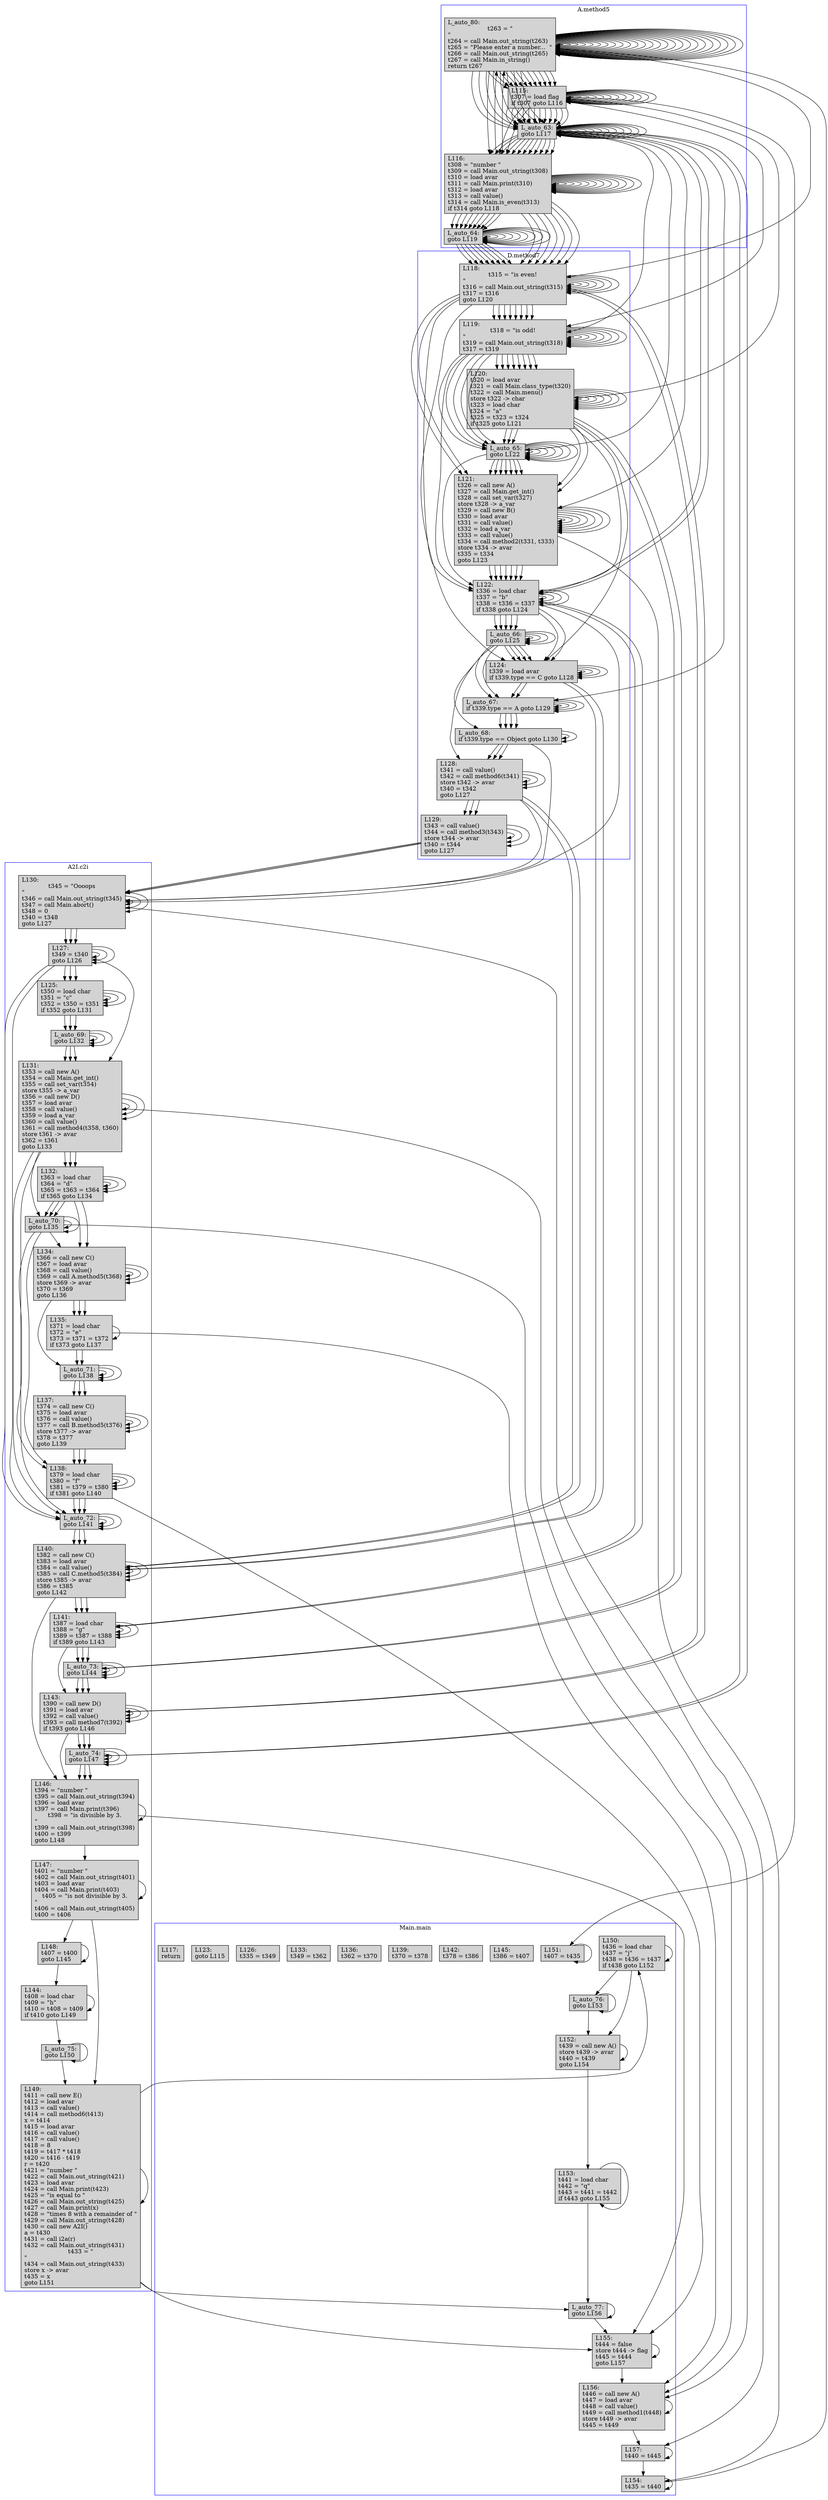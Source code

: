 digraph CFG {
    node [shape=box, style=filled, fillcolor=lightgrey];
    subgraph "cluster_A_method5" {
        label="A.method5";
        color=blue;
    node0 [label="L_auto_0:\lparam num\lt15 = 1\lx = t15\lt16 = 1\ly = t16\l"];
    node1 [label="L3:\lt17 = y <= num\lif t17 goto L4\l"];
    node2 [label="L_auto_1:\lgoto L5\l"];
    node3 [label="L4:\lt18 = x * y\lx = t18\lt19 = 1\lt20 = y + t19\ly = t20\lgoto L3\l"];
    node4 [label="L5:\lt21 = call new E()\lt22 = call set_var(x)\lreturn t22\l"];
    node0 -> node0;
    node0 -> node1;
    node1 -> node1;
    node1 -> node2;
    node1 -> node3;
    node2 -> node2;
    node2 -> node3;
    node3 -> node3;
    node3 -> node0;
    node3 -> node4;
    node4 -> node4;
    }
    subgraph "cluster_A_method1" {
        label="A.method1";
        color=blue;
    node0 [label="L_auto_2:\lparam num\lreturn self\l"];
    node0 -> node0;
    }
    subgraph "cluster_A_method2" {
        label="A.method2";
        color=blue;
    node0 [label="L_auto_3:\lparam num1\lparam num2\lt1 = num1 + num2\lx = t1\lt2 = call new B()\lt3 = call set_var(x)\lreturn t3\l"];
    node0 -> node0;
    }
    subgraph "cluster_A_method3" {
        label="A.method3";
        color=blue;
    node0 [label="L_auto_4:\lparam num\lt4 = ~ num\lx = t4\lt5 = call new C()\lt6 = call set_var(x)\lreturn t6\l"];
    node0 -> node0;
    }
    subgraph "cluster_A_method4" {
        label="A.method4";
        color=blue;
    node0 [label="L_auto_5:\lparam num1\lparam num2\lt7 = num2 < num1\lif t7 goto L0\l"];
    node1 [label="L_auto_6:\lgoto L1\l"];
    node2 [label="L0:\lt8 = num1 - num2\lx = t8\lt9 = call new D()\lt10 = call set_var(x)\lt11 = t10\lgoto L2\l"];
    node3 [label="L1:\lt12 = num2 - num1\lx = t12\lt13 = call new D()\lt14 = call set_var(x)\lt11 = t14\l"];
    node4 [label="L2:\lreturn t11\l"];
    node0 -> node0;
    node0 -> node1;
    node0 -> node2;
    node1 -> node1;
    node1 -> node2;
    node2 -> node2;
    node2 -> node3;
    node3 -> node3;
    }
    subgraph "cluster_A_value" {
        label="A.value";
        color=blue;
    node0 [label="L_auto_7:\lt0 = load var\lreturn t0\l"];
    node0 -> node0;
    }
    subgraph "cluster_A_set_var" {
        label="A.set_var";
        color=blue;
    node0 [label="L_auto_8:\lparam num\lstore num -> var\lreturn self\l"];
    node0 -> node0;
    }
    subgraph "cluster_B_method5" {
        label="B.method5";
        color=blue;
    node0 [label="L_auto_9:\lparam num\lt23 = num * num\lx = t23\lt24 = call new E()\lt25 = call set_var(x)\lreturn t25\l"];
    node0 -> node0;
    }
    subgraph "cluster_C_method5" {
        label="C.method5";
        color=blue;
    node0 [label="L_auto_10:\lparam num\lt29 = num * num\lt30 = t29 * num\lx = t30\lt31 = call new E()\lt32 = call set_var(x)\lreturn t32\l"];
    node0 -> node0;
    }
    subgraph "cluster_C_method6" {
        label="C.method6";
        color=blue;
    node0 [label="L_auto_11:\lparam num\lt26 = ~ num\lx = t26\lt27 = call new A()\lt28 = call set_var(x)\lreturn t28\l"];
    node0 -> node0;
    }
    subgraph "cluster_D_method7" {
        label="D.method7";
        color=blue;
    node0 [label="L_auto_12:\lparam num\lx = num\lt33 = 0\lt34 = x < t33\lif t34 goto L6\l"];
    node1 [label="L_auto_13:\lgoto L7\l"];
    node2 [label="L6:\lt35 = ~ x\lt36 = call D.method7(t35)\lt37 = t36\lgoto L8\l"];
    node3 [label="L7:\lt38 = 0\lt39 = t38 = x\lif t39 goto L9\l"];
    node4 [label="L_auto_14:\lgoto L10\l"];
    node5 [label="L9:\lt40 = true\lt41 = t40\lgoto L11\l"];
    node6 [label="L10:\lt42 = 1\lt43 = t42 = x\lif t43 goto L12\l"];
    node7 [label="L_auto_15:\lgoto L13\l"];
    node8 [label="L12:\lt44 = false\lt45 = t44\lgoto L14\l"];
    node9 [label="L13:\lt46 = 2\lt47 = t46 = x\lif t47 goto L15\l"];
    node10 [label="L_auto_16:\lgoto L16\l"];
    node11 [label="L15:\lt48 = false\lt49 = t48\lgoto L17\l"];
    node12 [label="L16:\lt50 = 3\lt51 = x - t50\lt52 = call D.method7(t51)\lt49 = t52\l"];
    node13 [label="L17:\lt45 = t49\l"];
    node14 [label="L14:\lt41 = t45\l"];
    node15 [label="L11:\lt37 = t41\l"];
    node16 [label="L8:\lreturn t37\l"];
    node0 -> node0;
    node0 -> node1;
    node0 -> node2;
    node1 -> node1;
    node1 -> node2;
    node2 -> node2;
    node2 -> node13;
    node2 -> node3;
    node3 -> node3;
    node3 -> node5;
    node3 -> node4;
    node4 -> node4;
    node4 -> node5;
    node5 -> node12;
    node5 -> node5;
    node5 -> node6;
    node6 -> node6;
    node6 -> node8;
    node6 -> node7;
    node7 -> node7;
    node7 -> node12;
    node8 -> node8;
    node8 -> node9;
    node9 -> node10;
    node9 -> node9;
    node10 -> node12;
    node10 -> node11;
    node11 -> node11;
    node11 -> node12;
    node12 -> node12;
    node12 -> node13;
    node13 -> node13;
    node13 -> node14;
    }
    subgraph "cluster_E_method6" {
        label="E.method6";
        color=blue;
    node0 [label="L_auto_17:\lparam num\lt53 = 8\lt54 = num / t53\lx = t54\lt55 = call new A()\lt56 = call set_var(x)\lreturn t56\l"];
    node0 -> node0;
    }
    subgraph "cluster_A2I_a2i" {
        label="A2I.a2i";
        color=blue;
    node0 [label="L_auto_18:\lparam s\lt141 = call length()\lt142 = 0\lt143 = t141 = t142\lif t143 goto L78\l"];
    node1 [label="L_auto_19:\lgoto L79\l"];
    node2 [label="L78:\lt144 = 0\lt145 = t144\lgoto L80\l"];
    node3 [label="L79:\lt146 = 0\lt147 = 1\lt148 = call substr(t146, t147)\lt149 = \"-\"\lt150 = t148 = t149\lif t150 goto L81\l"];
    node4 [label="L_auto_20:\lgoto L82\l"];
    node5 [label="L81:\lt151 = 1\lt152 = call length()\lt153 = 1\lt154 = t152 - t153\lt155 = call substr(t151, t154)\lt156 = call A2I.a2i_aux(t155)\lt157 = ~ t156\lt158 = t157\lgoto L83\l"];
    node6 [label="L82:\lt159 = 0\lt160 = 1\lt161 = call substr(t159, t160)\lt162 = \"+\"\lt163 = t161 = t162\lif t163 goto L84\l"];
    node7 [label="L_auto_21:\lgoto L85\l"];
    node8 [label="L84:\lt164 = 1\lt165 = call length()\lt166 = 1\lt167 = t165 - t166\lt168 = call substr(t164, t167)\lt169 = call A2I.a2i_aux(t168)\lt170 = t169\lgoto L86\l"];
    node9 [label="L85:\lt171 = call A2I.a2i_aux(s)\lt170 = t171\l"];
    node10 [label="L86:\lt158 = t170\l"];
    node11 [label="L83:\lt145 = t158\l"];
    node12 [label="L80:\lreturn t145\l"];
    node0 -> node0;
    node0 -> node1;
    node0 -> node2;
    node1 -> node1;
    node1 -> node2;
    node2 -> node2;
    node2 -> node10;
    node2 -> node3;
    node3 -> node3;
    node3 -> node5;
    node3 -> node4;
    node4 -> node4;
    node4 -> node5;
    node5 -> node5;
    node5 -> node9;
    node5 -> node6;
    node6 -> node6;
    node6 -> node8;
    node6 -> node7;
    node7 -> node7;
    node7 -> node8;
    node8 -> node8;
    node8 -> node9;
    node9 -> node9;
    node9 -> node10;
    node10 -> node10;
    }
    subgraph "cluster_A2I_i2a" {
        label="A2I.i2a";
        color=blue;
    node0 [label="L_auto_22:\lparam i\lt184 = 0\lt185 = i = t184\lif t185 goto L90\l"];
    node1 [label="L_auto_23:\lgoto L91\l"];
    node2 [label="L90:\lt186 = \"0\"\lt187 = t186\lgoto L92\l"];
    node3 [label="L91:\lt188 = 0\lt189 = t188 < i\lif t189 goto L93\l"];
    node4 [label="L_auto_24:\lgoto L94\l"];
    node5 [label="L93:\lt190 = call A2I.i2a_aux(i)\lt191 = t190\lgoto L95\l"];
    node6 [label="L94:\lt192 = \"-\"\lt193 = 1\lt194 = ~ t193\lt195 = i * t194\lt196 = call A2I.i2a_aux(t195)\lt197 = call concat(t196)\lt191 = t197\l"];
    node7 [label="L95:\lt187 = t191\l"];
    node8 [label="L92:\lreturn t187\l"];
    node0 -> node0;
    node0 -> node1;
    node0 -> node2;
    node1 -> node1;
    node1 -> node2;
    node2 -> node2;
    node2 -> node6;
    node2 -> node3;
    node3 -> node3;
    node3 -> node5;
    node3 -> node4;
    node4 -> node4;
    node4 -> node5;
    node5 -> node6;
    node5 -> node5;
    node6 -> node6;
    node6 -> node7;
    }
    subgraph "cluster_A2I_i2a_aux" {
        label="A2I.i2a_aux";
        color=blue;
    node0 [label="L_auto_25:\lparam i\lt198 = 0\lt199 = i = t198\lif t199 goto L96\l"];
    node1 [label="L_auto_26:\lgoto L97\l"];
    node2 [label="L96:\lt200 = \"\"\lt201 = t200\lgoto L98\l"];
    node3 [label="L97:\lt202 = 10\lt203 = i / t202\lnext = t203\lt204 = call A2I.i2a_aux(next)\lt205 = 10\lt206 = next * t205\lt207 = i - t206\lt208 = call A2I.i2c(t207)\lt209 = call concat(t208)\lt201 = t209\l"];
    node4 [label="L98:\lreturn t201\l"];
    node0 -> node0;
    node0 -> node1;
    node0 -> node2;
    node1 -> node1;
    node1 -> node2;
    node2 -> node2;
    node2 -> node3;
    node3 -> node3;
    }
    subgraph "cluster_A2I_c2i" {
        label="A2I.c2i";
        color=blue;
    node0 [label="L_auto_27:\lparam char\lt57 = \"0\"\lt58 = char = t57\lif t58 goto L18\l"];
    node1 [label="L_auto_28:\lgoto L19\l"];
    node2 [label="L18:\lt59 = 0\lt60 = t59\lgoto L20\l"];
    node3 [label="L19:\lt61 = \"1\"\lt62 = char = t61\lif t62 goto L21\l"];
    node4 [label="L_auto_29:\lgoto L22\l"];
    node5 [label="L21:\lt63 = 1\lt64 = t63\lgoto L23\l"];
    node6 [label="L22:\lt65 = \"2\"\lt66 = char = t65\lif t66 goto L24\l"];
    node7 [label="L_auto_30:\lgoto L25\l"];
    node8 [label="L24:\lt67 = 2\lt68 = t67\lgoto L26\l"];
    node9 [label="L25:\lt69 = \"3\"\lt70 = char = t69\lif t70 goto L27\l"];
    node10 [label="L_auto_31:\lgoto L28\l"];
    node11 [label="L27:\lt71 = 3\lt72 = t71\lgoto L29\l"];
    node12 [label="L28:\lt73 = \"4\"\lt74 = char = t73\lif t74 goto L30\l"];
    node13 [label="L_auto_32:\lgoto L31\l"];
    node14 [label="L30:\lt75 = 4\lt76 = t75\lgoto L32\l"];
    node15 [label="L31:\lt77 = \"5\"\lt78 = char = t77\lif t78 goto L33\l"];
    node16 [label="L_auto_33:\lgoto L34\l"];
    node17 [label="L33:\lt79 = 5\lt80 = t79\lgoto L35\l"];
    node18 [label="L34:\lt81 = \"6\"\lt82 = char = t81\lif t82 goto L36\l"];
    node19 [label="L_auto_34:\lgoto L37\l"];
    node20 [label="L36:\lt83 = 6\lt84 = t83\lgoto L38\l"];
    node21 [label="L37:\lt85 = \"7\"\lt86 = char = t85\lif t86 goto L39\l"];
    node22 [label="L_auto_35:\lgoto L40\l"];
    node23 [label="L39:\lt87 = 7\lt88 = t87\lgoto L41\l"];
    node24 [label="L40:\lt89 = \"8\"\lt90 = char = t89\lif t90 goto L42\l"];
    node25 [label="L_auto_36:\lgoto L43\l"];
    node26 [label="L42:\lt91 = 8\lt92 = t91\lgoto L44\l"];
    node27 [label="L43:\lt93 = \"9\"\lt94 = char = t93\lif t94 goto L45\l"];
    node28 [label="L_auto_37:\lgoto L46\l"];
    node29 [label="L45:\lt95 = 9\lt96 = t95\lgoto L47\l"];
    node30 [label="L46:\lt97 = call A2I.abort()\lt98 = 0\lt96 = t98\l"];
    node31 [label="L47:\lt92 = t96\l"];
    node32 [label="L44:\lt88 = t92\l"];
    node33 [label="L41:\lt84 = t88\l"];
    node34 [label="L38:\lt80 = t84\l"];
    node35 [label="L35:\lt76 = t80\l"];
    node36 [label="L32:\lt72 = t76\l"];
    node37 [label="L29:\lt68 = t72\l"];
    node38 [label="L26:\lt64 = t68\l"];
    node39 [label="L23:\lt60 = t64\l"];
    node40 [label="L20:\lreturn t60\l"];
    node0 -> node0;
    node0 -> node1;
    node0 -> node2;
    node1 -> node1;
    node1 -> node2;
    node2 -> node2;
    node2 -> node34;
    node2 -> node3;
    node3 -> node3;
    node3 -> node5;
    node3 -> node4;
    node4 -> node4;
    node4 -> node5;
    node5 -> node33;
    node5 -> node5;
    node5 -> node6;
    node6 -> node6;
    node6 -> node8;
    node6 -> node7;
    node7 -> node7;
    node7 -> node32;
    node8 -> node8;
    node8 -> node9;
    node9 -> node10;
    node9 -> node9;
    node10 -> node31;
    node10 -> node11;
    node11 -> node11;
    node11 -> node12;
    node11 -> node13;
    node12 -> node12;
    node12 -> node30;
    node13 -> node13;
    node13 -> node14;
    node14 -> node14;
    node14 -> node15;
    node15 -> node15;
    node15 -> node30;
    node15 -> node16;
    node16 -> node16;
    node16 -> node17;
    node17 -> node17;
    node17 -> node18;
    node18 -> node18;
    node18 -> node29;
    node18 -> node19;
    node19 -> node19;
    node19 -> node20;
    node20 -> node21;
    node20 -> node20;
    node21 -> node29;
    node21 -> node21;
    node21 -> node22;
    node22 -> node22;
    node22 -> node23;
    node22 -> node24;
    node23 -> node23;
    node23 -> node28;
    node24 -> node24;
    node24 -> node25;
    node25 -> node26;
    node26 -> node26;
    node26 -> node27;
    node27 -> node27;
    node27 -> node28;
    node28 -> node28;
    node28 -> node29;
    node29 -> node29;
    node29 -> node30;
    node30 -> node30;
    node30 -> node31;
    node31 -> node31;
    node31 -> node32;
    node32 -> node32;
    node32 -> node33;
    node33 -> node33;
    node33 -> node34;
    node34 -> node34;
    node34 -> node35;
    }
    subgraph "cluster_A2I_i2c" {
        label="A2I.i2c";
        color=blue;
    node0 [label="L_auto_38:\lparam i\lt99 = 0\lt100 = i = t99\lif t100 goto L48\l"];
    node1 [label="L_auto_39:\lgoto L49\l"];
    node2 [label="L48:\lt101 = \"0\"\lt102 = t101\lgoto L50\l"];
    node3 [label="L49:\lt103 = 1\lt104 = i = t103\lif t104 goto L51\l"];
    node4 [label="L_auto_40:\lgoto L52\l"];
    node5 [label="L51:\lt105 = \"1\"\lt106 = t105\lgoto L53\l"];
    node6 [label="L52:\lt107 = 2\lt108 = i = t107\lif t108 goto L54\l"];
    node7 [label="L_auto_41:\lgoto L55\l"];
    node8 [label="L54:\lt109 = \"2\"\lt110 = t109\lgoto L56\l"];
    node9 [label="L55:\lt111 = 3\lt112 = i = t111\lif t112 goto L57\l"];
    node10 [label="L_auto_42:\lgoto L58\l"];
    node11 [label="L57:\lt113 = \"3\"\lt114 = t113\lgoto L59\l"];
    node12 [label="L58:\lt115 = 4\lt116 = i = t115\lif t116 goto L60\l"];
    node13 [label="L_auto_43:\lgoto L61\l"];
    node14 [label="L60:\lt117 = \"4\"\lt118 = t117\lgoto L62\l"];
    node15 [label="L61:\lt119 = 5\lt120 = i = t119\lif t120 goto L63\l"];
    node16 [label="L_auto_44:\lgoto L64\l"];
    node17 [label="L63:\lt121 = \"5\"\lt122 = t121\lgoto L65\l"];
    node18 [label="L64:\lt123 = 6\lt124 = i = t123\lif t124 goto L66\l"];
    node19 [label="L_auto_45:\lgoto L67\l"];
    node20 [label="L66:\lt125 = \"6\"\lt126 = t125\lgoto L68\l"];
    node21 [label="L67:\lt127 = 7\lt128 = i = t127\lif t128 goto L69\l"];
    node22 [label="L_auto_46:\lgoto L70\l"];
    node23 [label="L69:\lt129 = \"7\"\lt130 = t129\lgoto L71\l"];
    node24 [label="L70:\lt131 = 8\lt132 = i = t131\lif t132 goto L72\l"];
    node25 [label="L_auto_47:\lgoto L73\l"];
    node26 [label="L72:\lt133 = \"8\"\lt134 = t133\lgoto L74\l"];
    node27 [label="L73:\lt135 = 9\lt136 = i = t135\lif t136 goto L75\l"];
    node28 [label="L_auto_48:\lgoto L76\l"];
    node29 [label="L75:\lt137 = \"9\"\lt138 = t137\lgoto L77\l"];
    node30 [label="L76:\lt139 = call A2I.abort()\lt140 = \"\"\lt138 = t140\l"];
    node31 [label="L77:\lt134 = t138\l"];
    node32 [label="L74:\lt130 = t134\l"];
    node33 [label="L71:\lt126 = t130\l"];
    node34 [label="L68:\lt122 = t126\l"];
    node35 [label="L65:\lt118 = t122\l"];
    node36 [label="L62:\lt114 = t118\l"];
    node37 [label="L59:\lt110 = t114\l"];
    node38 [label="L56:\lt106 = t110\l"];
    node39 [label="L53:\lt102 = t106\l"];
    node40 [label="L50:\lreturn t102\l"];
    node0 -> node0;
    node0 -> node1;
    node0 -> node2;
    node1 -> node1;
    node1 -> node2;
    node2 -> node2;
    node2 -> node34;
    node2 -> node3;
    node3 -> node3;
    node3 -> node5;
    node3 -> node4;
    node4 -> node4;
    node4 -> node5;
    node5 -> node33;
    node5 -> node5;
    node5 -> node6;
    node6 -> node6;
    node6 -> node8;
    node6 -> node7;
    node7 -> node7;
    node7 -> node32;
    node8 -> node8;
    node8 -> node9;
    node9 -> node10;
    node9 -> node9;
    node10 -> node31;
    node10 -> node11;
    node11 -> node11;
    node11 -> node12;
    node11 -> node13;
    node12 -> node12;
    node12 -> node30;
    node13 -> node13;
    node13 -> node14;
    node14 -> node14;
    node14 -> node15;
    node15 -> node15;
    node15 -> node30;
    node15 -> node16;
    node16 -> node16;
    node16 -> node17;
    node17 -> node17;
    node17 -> node18;
    node18 -> node18;
    node18 -> node29;
    node18 -> node19;
    node19 -> node19;
    node19 -> node20;
    node20 -> node21;
    node20 -> node20;
    node21 -> node29;
    node21 -> node21;
    node21 -> node22;
    node22 -> node22;
    node22 -> node23;
    node22 -> node24;
    node23 -> node23;
    node23 -> node28;
    node24 -> node24;
    node24 -> node25;
    node25 -> node26;
    node26 -> node26;
    node26 -> node27;
    node27 -> node27;
    node27 -> node28;
    node28 -> node28;
    node28 -> node29;
    node29 -> node29;
    node29 -> node30;
    node30 -> node30;
    node30 -> node31;
    node31 -> node31;
    node31 -> node32;
    node32 -> node32;
    node32 -> node33;
    node33 -> node33;
    node33 -> node34;
    node34 -> node34;
    node34 -> node35;
    }
    subgraph "cluster_A2I_a2i_aux" {
        label="A2I.a2i_aux";
        color=blue;
    node0 [label="L_auto_49:\lparam s\lt172 = 0\lint = t172\lt173 = call length()\lj = t173\lt174 = 0\li = t174\l"];
    node1 [label="L87:\lt175 = i < j\lif t175 goto L88\l"];
    node2 [label="L_auto_50:\lgoto L89\l"];
    node3 [label="L88:\lt176 = 10\lt177 = int * t176\lt178 = 1\lt179 = call substr(i, t178)\lt180 = call A2I.c2i(t179)\lt181 = t177 + t180\lint = t181\lt182 = 1\lt183 = i + t182\li = t183\lgoto L87\l"];
    node4 [label="L89:\lreturn int\l"];
    node0 -> node0;
    node0 -> node1;
    node1 -> node1;
    node1 -> node2;
    node1 -> node3;
    node2 -> node2;
    node2 -> node3;
    node3 -> node3;
    node3 -> node0;
    }
    subgraph "cluster_Main_print" {
        label="Main.print";
        color=blue;
    node0 [label="L_auto_51:\lparam var\lt300 = call new A2I()\lz = t300\lt301 = call value()\lt302 = call i2a(t301)\lt303 = call Main.out_string(t302)\lt304 = \" \"\lt305 = call Main.out_string(t304)\lreturn t305\l"];
    node0 -> node0;
    }
    subgraph "cluster_Main_class_type" {
        label="Main.class_type";
        color=blue;
    node0 [label="L_auto_52:\lparam var\lif var.type == A goto L109\l"];
    node1 [label="L_auto_53:\lif var.type == B goto L110\l"];
    node2 [label="L_auto_54:\lif var.type == C goto L111\l"];
    node3 [label="L_auto_55:\lif var.type == D goto L112\l"];
    node4 [label="L_auto_56:\lif var.type == E goto L113\l"];
    node5 [label="L_auto_57:\lif var.type == Object goto L114\l"];
    node6 [label="L109:\lt288 = \"Class type is now A\n\"\lt289 = call Main.out_string(t288)\lt287 = t289\lgoto L108\l"];
    node7 [label="L110:\lt290 = \"Class type is now B\n\"\lt291 = call Main.out_string(t290)\lt287 = t291\lgoto L108\l"];
    node8 [label="L111:\lt292 = \"Class type is now C\n\"\lt293 = call Main.out_string(t292)\lt287 = t293\lgoto L108\l"];
    node9 [label="L112:\lt294 = \"Class type is now D\n\"\lt295 = call Main.out_string(t294)\lt287 = t295\lgoto L108\l"];
    node10 [label="L113:\lt296 = \"Class type is now E\n\"\lt297 = call Main.out_string(t296)\lt287 = t297\lgoto L108\l"];
    node11 [label="L114:\lt298 = \"Oooops\n\"\lt299 = call Main.out_string(t298)\lt287 = t299\lgoto L108\l"];
    node12 [label="L108:\lreturn t287\l"];
    node0 -> node0;
    node0 -> node3;
    node0 -> node1;
    node0 -> node5;
    node1 -> node6;
    node1 -> node1;
    node1 -> node2;
    node1 -> node7;
    node2 -> node2;
    node2 -> node8;
    node2 -> node9;
    node2 -> node3;
    node3 -> node3;
    node3 -> node4;
    node4 -> node4;
    node4 -> node5;
    node5 -> node10;
    node5 -> node6;
    node6 -> node6;
    node6 -> node10;
    node6 -> node7;
    node7 -> node7;
    node7 -> node10;
    node7 -> node8;
    node8 -> node8;
    node8 -> node10;
    node8 -> node9;
    node9 -> node9;
    node9 -> node10;
    node10 -> node10;
    node10 -> node11;
    }
    subgraph "cluster_Main_is_even" {
        label="Main.is_even";
        color=blue;
    node0 [label="L_auto_58:\lparam num\lx = num\lt271 = 0\lt272 = x < t271\lif t272 goto L99\l"];
    node1 [label="L_auto_59:\lgoto L100\l"];
    node2 [label="L99:\lt273 = ~ x\lt274 = call Main.is_even(t273)\lt275 = t274\lgoto L101\l"];
    node3 [label="L100:\lt276 = 0\lt277 = t276 = x\lif t277 goto L102\l"];
    node4 [label="L_auto_60:\lgoto L103\l"];
    node5 [label="L102:\lt278 = true\lt279 = t278\lgoto L104\l"];
    node6 [label="L103:\lt280 = 1\lt281 = t280 = x\lif t281 goto L105\l"];
    node7 [label="L_auto_61:\lgoto L106\l"];
    node8 [label="L105:\lt282 = false\lt283 = t282\lgoto L107\l"];
    node9 [label="L106:\lt284 = 2\lt285 = x - t284\lt286 = call Main.is_even(t285)\lt283 = t286\l"];
    node10 [label="L107:\lt279 = t283\l"];
    node11 [label="L104:\lt275 = t279\l"];
    node12 [label="L101:\lreturn t275\l"];
    node0 -> node0;
    node0 -> node1;
    node0 -> node2;
    node1 -> node1;
    node1 -> node2;
    node2 -> node2;
    node2 -> node10;
    node2 -> node3;
    node3 -> node3;
    node3 -> node5;
    node3 -> node4;
    node4 -> node4;
    node4 -> node5;
    node5 -> node9;
    node5 -> node5;
    node5 -> node6;
    node6 -> node6;
    node6 -> node8;
    node6 -> node7;
    node7 -> node7;
    node7 -> node9;
    node8 -> node8;
    node8 -> node9;
    node9 -> node9;
    node9 -> node10;
    node10 -> node10;
    }
    subgraph "cluster_Main_main" {
        label="Main.main";
        color=blue;
    node0 [label="L_auto_62:\lt306 = call new A()\lstore t306 -> avar\l"];
    node1 [label="L115:\lt307 = load flag\lif t307 goto L116\l"];
    node2 [label="L_auto_63:\lgoto L117\l"];
    node3 [label="L116:\lt308 = \"number \"\lt309 = call Main.out_string(t308)\lt310 = load avar\lt311 = call Main.print(t310)\lt312 = load avar\lt313 = call value()\lt314 = call Main.is_even(t313)\lif t314 goto L118\l"];
    node4 [label="L_auto_64:\lgoto L119\l"];
    node5 [label="L118:\lt315 = \"is even!\n\"\lt316 = call Main.out_string(t315)\lt317 = t316\lgoto L120\l"];
    node6 [label="L119:\lt318 = \"is odd!\n\"\lt319 = call Main.out_string(t318)\lt317 = t319\l"];
    node7 [label="L120:\lt320 = load avar\lt321 = call Main.class_type(t320)\lt322 = call Main.menu()\lstore t322 -> char\lt323 = load char\lt324 = \"a\"\lt325 = t323 = t324\lif t325 goto L121\l"];
    node8 [label="L_auto_65:\lgoto L122\l"];
    node9 [label="L121:\lt326 = call new A()\lt327 = call Main.get_int()\lt328 = call set_var(t327)\lstore t328 -> a_var\lt329 = call new B()\lt330 = load avar\lt331 = call value()\lt332 = load a_var\lt333 = call value()\lt334 = call method2(t331, t333)\lstore t334 -> avar\lt335 = t334\lgoto L123\l"];
    node10 [label="L122:\lt336 = load char\lt337 = \"b\"\lt338 = t336 = t337\lif t338 goto L124\l"];
    node11 [label="L_auto_66:\lgoto L125\l"];
    node12 [label="L124:\lt339 = load avar\lif t339.type == C goto L128\l"];
    node13 [label="L_auto_67:\lif t339.type == A goto L129\l"];
    node14 [label="L_auto_68:\lif t339.type == Object goto L130\l"];
    node15 [label="L128:\lt341 = call value()\lt342 = call method6(t341)\lstore t342 -> avar\lt340 = t342\lgoto L127\l"];
    node16 [label="L129:\lt343 = call value()\lt344 = call method3(t343)\lstore t344 -> avar\lt340 = t344\lgoto L127\l"];
    node17 [label="L130:\lt345 = \"Oooops\n\"\lt346 = call Main.out_string(t345)\lt347 = call Main.abort()\lt348 = 0\lt340 = t348\lgoto L127\l"];
    node18 [label="L127:\lt349 = t340\lgoto L126\l"];
    node19 [label="L125:\lt350 = load char\lt351 = \"c\"\lt352 = t350 = t351\lif t352 goto L131\l"];
    node20 [label="L_auto_69:\lgoto L132\l"];
    node21 [label="L131:\lt353 = call new A()\lt354 = call Main.get_int()\lt355 = call set_var(t354)\lstore t355 -> a_var\lt356 = call new D()\lt357 = load avar\lt358 = call value()\lt359 = load a_var\lt360 = call value()\lt361 = call method4(t358, t360)\lstore t361 -> avar\lt362 = t361\lgoto L133\l"];
    node22 [label="L132:\lt363 = load char\lt364 = \"d\"\lt365 = t363 = t364\lif t365 goto L134\l"];
    node23 [label="L_auto_70:\lgoto L135\l"];
    node24 [label="L134:\lt366 = call new C()\lt367 = load avar\lt368 = call value()\lt369 = call A.method5(t368)\lstore t369 -> avar\lt370 = t369\lgoto L136\l"];
    node25 [label="L135:\lt371 = load char\lt372 = \"e\"\lt373 = t371 = t372\lif t373 goto L137\l"];
    node26 [label="L_auto_71:\lgoto L138\l"];
    node27 [label="L137:\lt374 = call new C()\lt375 = load avar\lt376 = call value()\lt377 = call B.method5(t376)\lstore t377 -> avar\lt378 = t377\lgoto L139\l"];
    node28 [label="L138:\lt379 = load char\lt380 = \"f\"\lt381 = t379 = t380\lif t381 goto L140\l"];
    node29 [label="L_auto_72:\lgoto L141\l"];
    node30 [label="L140:\lt382 = call new C()\lt383 = load avar\lt384 = call value()\lt385 = call C.method5(t384)\lstore t385 -> avar\lt386 = t385\lgoto L142\l"];
    node31 [label="L141:\lt387 = load char\lt388 = \"g\"\lt389 = t387 = t388\lif t389 goto L143\l"];
    node32 [label="L_auto_73:\lgoto L144\l"];
    node33 [label="L143:\lt390 = call new D()\lt391 = load avar\lt392 = call value()\lt393 = call method7(t392)\lif t393 goto L146\l"];
    node34 [label="L_auto_74:\lgoto L147\l"];
    node35 [label="L146:\lt394 = \"number \"\lt395 = call Main.out_string(t394)\lt396 = load avar\lt397 = call Main.print(t396)\lt398 = \"is divisible by 3.\n\"\lt399 = call Main.out_string(t398)\lt400 = t399\lgoto L148\l"];
    node36 [label="L147:\lt401 = \"number \"\lt402 = call Main.out_string(t401)\lt403 = load avar\lt404 = call Main.print(t403)\lt405 = \"is not divisible by 3.\n\"\lt406 = call Main.out_string(t405)\lt400 = t406\l"];
    node37 [label="L148:\lt407 = t400\lgoto L145\l"];
    node38 [label="L144:\lt408 = load char\lt409 = \"h\"\lt410 = t408 = t409\lif t410 goto L149\l"];
    node39 [label="L_auto_75:\lgoto L150\l"];
    node40 [label="L149:\lt411 = call new E()\lt412 = load avar\lt413 = call value()\lt414 = call method6(t413)\lx = t414\lt415 = load avar\lt416 = call value()\lt417 = call value()\lt418 = 8\lt419 = t417 * t418\lt420 = t416 - t419\lr = t420\lt421 = \"number \"\lt422 = call Main.out_string(t421)\lt423 = load avar\lt424 = call Main.print(t423)\lt425 = \"is equal to \"\lt426 = call Main.out_string(t425)\lt427 = call Main.print(x)\lt428 = \"times 8 with a remainder of \"\lt429 = call Main.out_string(t428)\lt430 = call new A2I()\la = t430\lt431 = call i2a(r)\lt432 = call Main.out_string(t431)\lt433 = \"\n\"\lt434 = call Main.out_string(t433)\lstore x -> avar\lt435 = x\lgoto L151\l"];
    node41 [label="L150:\lt436 = load char\lt437 = \"j\"\lt438 = t436 = t437\lif t438 goto L152\l"];
    node42 [label="L_auto_76:\lgoto L153\l"];
    node43 [label="L152:\lt439 = call new A()\lstore t439 -> avar\lt440 = t439\lgoto L154\l"];
    node44 [label="L153:\lt441 = load char\lt442 = \"q\"\lt443 = t441 = t442\lif t443 goto L155\l"];
    node45 [label="L_auto_77:\lgoto L156\l"];
    node46 [label="L155:\lt444 = false\lstore t444 -> flag\lt445 = t444\lgoto L157\l"];
    node47 [label="L156:\lt446 = call new A()\lt447 = load avar\lt448 = call value()\lt449 = call method1(t448)\lstore t449 -> avar\lt445 = t449\l"];
    node48 [label="L157:\lt440 = t445\l"];
    node49 [label="L154:\lt435 = t440\l"];
    node50 [label="L151:\lt407 = t435\l"];
    node51 [label="L145:\lt386 = t407\l"];
    node52 [label="L142:\lt378 = t386\l"];
    node53 [label="L139:\lt370 = t378\l"];
    node54 [label="L136:\lt362 = t370\l"];
    node55 [label="L133:\lt349 = t362\l"];
    node56 [label="L126:\lt335 = t349\l"];
    node57 [label="L123:\lgoto L115\l"];
    node58 [label="L117:\lreturn\l"];
    node0 -> node0;
    node0 -> node1;
    node1 -> node1;
    node1 -> node2;
    node1 -> node50;
    node2 -> node2;
    node2 -> node3;
    node3 -> node3;
    node3 -> node5;
    node3 -> node4;
    node4 -> node4;
    node4 -> node5;
    node5 -> node5;
    node5 -> node6;
    node6 -> node6;
    node6 -> node7;
    node7 -> node7;
    node7 -> node9;
    node7 -> node8;
    node8 -> node8;
    node8 -> node9;
    node9 -> node9;
    node9 -> node49;
    node9 -> node10;
    node10 -> node10;
    node10 -> node17;
    node10 -> node11;
    node10 -> node12;
    node11 -> node14;
    node11 -> node11;
    node11 -> node15;
    node11 -> node12;
    node12 -> node12;
    node12 -> node13;
    node13 -> node13;
    node13 -> node14;
    node14 -> node17;
    node14 -> node15;
    node15 -> node15;
    node15 -> node17;
    node15 -> node16;
    node16 -> node16;
    node16 -> node17;
    node17 -> node17;
    node17 -> node48;
    node17 -> node18;
    node18 -> node18;
    node18 -> node21;
    node18 -> node19;
    node19 -> node19;
    node19 -> node20;
    node20 -> node20;
    node20 -> node21;
    node21 -> node21;
    node21 -> node47;
    node21 -> node23;
    node21 -> node22;
    node22 -> node22;
    node22 -> node23;
    node23 -> node47;
    node23 -> node24;
    node24 -> node24;
    node24 -> node26;
    node24 -> node25;
    node25 -> node25;
    node25 -> node47;
    node26 -> node26;
    node26 -> node27;
    node27 -> node27;
    node27 -> node28;
    node28 -> node28;
    node28 -> node46;
    node28 -> node29;
    node29 -> node29;
    node29 -> node30;
    node30 -> node30;
    node30 -> node35;
    node30 -> node31;
    node31 -> node31;
    node31 -> node33;
    node31 -> node32;
    node32 -> node32;
    node32 -> node33;
    node33 -> node33;
    node33 -> node35;
    node33 -> node34;
    node34 -> node34;
    node34 -> node35;
    node35 -> node35;
    node35 -> node46;
    node35 -> node36;
    node36 -> node36;
    node36 -> node40;
    node36 -> node37;
    node37 -> node37;
    node37 -> node38;
    node38 -> node38;
    node38 -> node39;
    node39 -> node39;
    node39 -> node40;
    node40 -> node40;
    node40 -> node46;
    node40 -> node45;
    node40 -> node41;
    node41 -> node41;
    node41 -> node43;
    node41 -> node42;
    node42 -> node42;
    node42 -> node43;
    node43 -> node44;
    node43 -> node43;
    node44 -> node44;
    node44 -> node45;
    node45 -> node45;
    node45 -> node46;
    node46 -> node46;
    node46 -> node47;
    node47 -> node47;
    node47 -> node48;
    node48 -> node48;
    node48 -> node49;
    node49 -> node49;
    node49 -> node0;
    node50 -> node50;
    }
    subgraph "cluster_Main_menu" {
        label="Main.menu";
        color=blue;
    node0 [label="L_auto_78:\lt210 = \"\n\tTo add a number to \"\lt211 = call Main.out_string(t210)\lt212 = load avar\lt213 = call Main.print(t212)\lt214 = \"...enter a:\n\"\lt215 = call Main.out_string(t214)\lt216 = \"\tTo negate \"\lt217 = call Main.out_string(t216)\lt218 = load avar\lt219 = call Main.print(t218)\lt220 = \"...enter b:\n\"\lt221 = call Main.out_string(t220)\lt222 = \"\tTo find the difference between \"\lt223 = call Main.out_string(t222)\lt224 = load avar\lt225 = call Main.print(t224)\lt226 = \"and another number...enter c:\n\"\lt227 = call Main.out_string(t226)\lt228 = \"\tTo find the factorial of \"\lt229 = call Main.out_string(t228)\lt230 = load avar\lt231 = call Main.print(t230)\lt232 = \"...enter d:\n\"\lt233 = call Main.out_string(t232)\lt234 = \"\tTo square \"\lt235 = call Main.out_string(t234)\lt236 = load avar\lt237 = call Main.print(t236)\lt238 = \"...enter e:\n\"\lt239 = call Main.out_string(t238)\lt240 = \"\tTo cube \"\lt241 = call Main.out_string(t240)\lt242 = load avar\lt243 = call Main.print(t242)\lt244 = \"...enter f:\n\"\lt245 = call Main.out_string(t244)\lt246 = \"\tTo find out if \"\lt247 = call Main.out_string(t246)\lt248 = load avar\lt249 = call Main.print(t248)\lt250 = \"is a multiple of 3...enter g:\n\"\lt251 = call Main.out_string(t250)\lt252 = \"\tTo divide \"\lt253 = call Main.out_string(t252)\lt254 = load avar\lt255 = call Main.print(t254)\lt256 = \"by 8...enter h:\n\"\lt257 = call Main.out_string(t256)\lt258 = \"\tTo get a new number...enter j:\n\"\lt259 = call Main.out_string(t258)\lt260 = \"\tTo quit...enter q:\n\n\"\lt261 = call Main.out_string(t260)\lt262 = call Main.in_string()\lreturn t262\l"];
    node0 -> node0;
    }
    subgraph "cluster_Main_get_int" {
        label="Main.get_int";
        color=blue;
    node0 [label="L_auto_79:\lt268 = call new A2I()\lz = t268\lt269 = call Main.prompt()\ls = t269\lt270 = call a2i(s)\lreturn t270\l"];
    node0 -> node0;
    }
    subgraph "cluster_Main_prompt" {
        label="Main.prompt";
        color=blue;
    node0 [label="L_auto_80:\lt263 = \"\n\"\lt264 = call Main.out_string(t263)\lt265 = \"Please enter a number...  \"\lt266 = call Main.out_string(t265)\lt267 = call Main.in_string()\lreturn t267\l"];
    node0 -> node0;
    }
}

